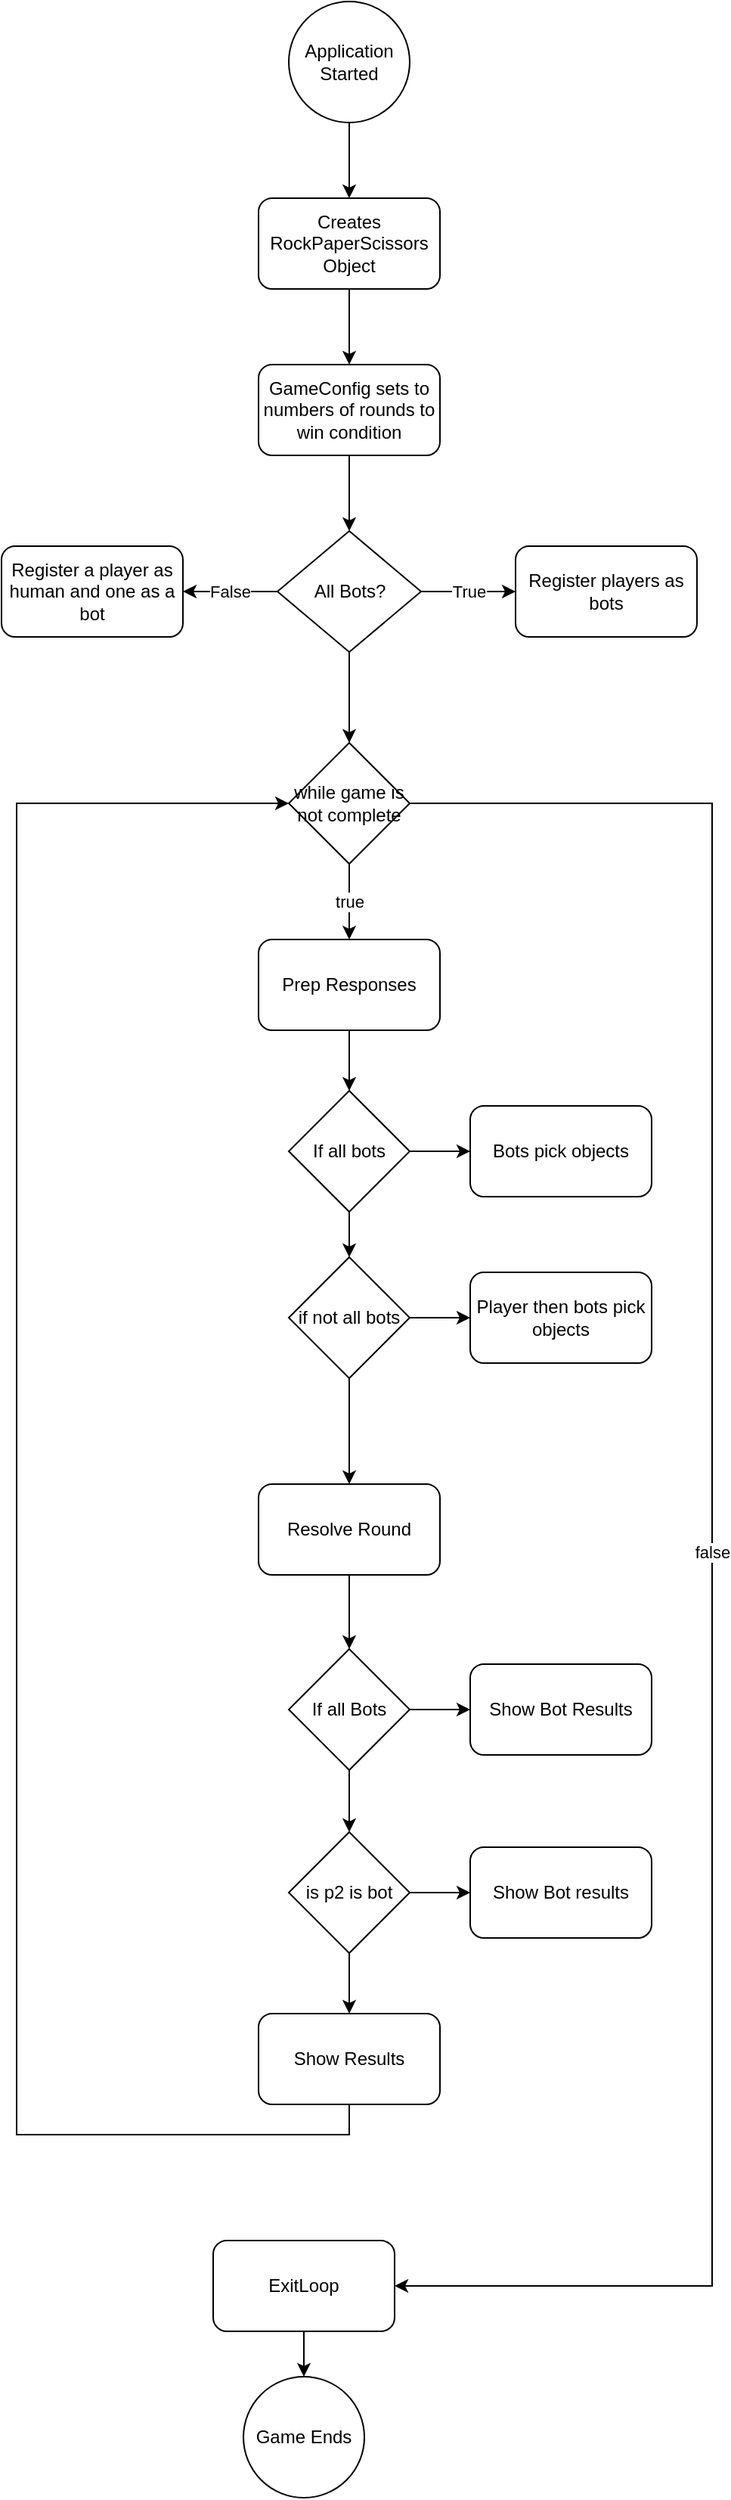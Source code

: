 <mxfile version="12.6.5" type="device"><diagram id="C5RBs43oDa-KdzZeNtuy" name="Page-1"><mxGraphModel dx="942" dy="1672" grid="1" gridSize="10" guides="1" tooltips="1" connect="1" arrows="1" fold="1" page="1" pageScale="1" pageWidth="827" pageHeight="1169" math="0" shadow="0"><root><mxCell id="WIyWlLk6GJQsqaUBKTNV-0"/><mxCell id="WIyWlLk6GJQsqaUBKTNV-1" parent="WIyWlLk6GJQsqaUBKTNV-0"/><mxCell id="dhL3Iij8PXlwx2v_RVgo-2" style="edgeStyle=orthogonalEdgeStyle;rounded=0;orthogonalLoop=1;jettySize=auto;html=1;exitX=0.5;exitY=1;exitDx=0;exitDy=0;" edge="1" parent="WIyWlLk6GJQsqaUBKTNV-1" source="dhL3Iij8PXlwx2v_RVgo-0" target="dhL3Iij8PXlwx2v_RVgo-1"><mxGeometry relative="1" as="geometry"/></mxCell><mxCell id="dhL3Iij8PXlwx2v_RVgo-0" value="Application Started" style="ellipse;whiteSpace=wrap;html=1;aspect=fixed;" vertex="1" parent="WIyWlLk6GJQsqaUBKTNV-1"><mxGeometry x="350" width="80" height="80" as="geometry"/></mxCell><mxCell id="dhL3Iij8PXlwx2v_RVgo-6" style="edgeStyle=orthogonalEdgeStyle;rounded=0;orthogonalLoop=1;jettySize=auto;html=1;exitX=0.5;exitY=1;exitDx=0;exitDy=0;entryX=0.5;entryY=0;entryDx=0;entryDy=0;" edge="1" parent="WIyWlLk6GJQsqaUBKTNV-1" source="dhL3Iij8PXlwx2v_RVgo-1" target="dhL3Iij8PXlwx2v_RVgo-5"><mxGeometry relative="1" as="geometry"/></mxCell><mxCell id="dhL3Iij8PXlwx2v_RVgo-1" value="Creates RockPaperScissors Object" style="rounded=1;whiteSpace=wrap;html=1;" vertex="1" parent="WIyWlLk6GJQsqaUBKTNV-1"><mxGeometry x="330" y="130" width="120" height="60" as="geometry"/></mxCell><mxCell id="dhL3Iij8PXlwx2v_RVgo-9" style="edgeStyle=orthogonalEdgeStyle;rounded=0;orthogonalLoop=1;jettySize=auto;html=1;exitX=0.5;exitY=1;exitDx=0;exitDy=0;entryX=0.5;entryY=0;entryDx=0;entryDy=0;" edge="1" parent="WIyWlLk6GJQsqaUBKTNV-1" source="dhL3Iij8PXlwx2v_RVgo-5" target="dhL3Iij8PXlwx2v_RVgo-8"><mxGeometry relative="1" as="geometry"/></mxCell><mxCell id="dhL3Iij8PXlwx2v_RVgo-5" value="GameConfig sets to numbers of rounds to win condition" style="rounded=1;whiteSpace=wrap;html=1;" vertex="1" parent="WIyWlLk6GJQsqaUBKTNV-1"><mxGeometry x="330" y="240" width="120" height="60" as="geometry"/></mxCell><mxCell id="dhL3Iij8PXlwx2v_RVgo-11" value="True" style="edgeStyle=orthogonalEdgeStyle;rounded=0;orthogonalLoop=1;jettySize=auto;html=1;exitX=1;exitY=0.5;exitDx=0;exitDy=0;entryX=0;entryY=0.5;entryDx=0;entryDy=0;" edge="1" parent="WIyWlLk6GJQsqaUBKTNV-1" source="dhL3Iij8PXlwx2v_RVgo-8" target="dhL3Iij8PXlwx2v_RVgo-10"><mxGeometry relative="1" as="geometry"/></mxCell><mxCell id="dhL3Iij8PXlwx2v_RVgo-17" value="False" style="edgeStyle=orthogonalEdgeStyle;rounded=0;orthogonalLoop=1;jettySize=auto;html=1;exitX=0;exitY=0.5;exitDx=0;exitDy=0;" edge="1" parent="WIyWlLk6GJQsqaUBKTNV-1" source="dhL3Iij8PXlwx2v_RVgo-8" target="dhL3Iij8PXlwx2v_RVgo-16"><mxGeometry relative="1" as="geometry"/></mxCell><mxCell id="dhL3Iij8PXlwx2v_RVgo-22" style="edgeStyle=orthogonalEdgeStyle;rounded=0;orthogonalLoop=1;jettySize=auto;html=1;exitX=0.5;exitY=1;exitDx=0;exitDy=0;entryX=0.5;entryY=0;entryDx=0;entryDy=0;" edge="1" parent="WIyWlLk6GJQsqaUBKTNV-1" source="dhL3Iij8PXlwx2v_RVgo-8" target="dhL3Iij8PXlwx2v_RVgo-18"><mxGeometry relative="1" as="geometry"/></mxCell><mxCell id="dhL3Iij8PXlwx2v_RVgo-8" value="All Bots?" style="rhombus;whiteSpace=wrap;html=1;" vertex="1" parent="WIyWlLk6GJQsqaUBKTNV-1"><mxGeometry x="342.5" y="350" width="95" height="80" as="geometry"/></mxCell><mxCell id="dhL3Iij8PXlwx2v_RVgo-10" value="Register players as bots" style="rounded=1;whiteSpace=wrap;html=1;" vertex="1" parent="WIyWlLk6GJQsqaUBKTNV-1"><mxGeometry x="500" y="360" width="120" height="60" as="geometry"/></mxCell><mxCell id="dhL3Iij8PXlwx2v_RVgo-16" value="Register a player as human and one as a bot" style="rounded=1;whiteSpace=wrap;html=1;" vertex="1" parent="WIyWlLk6GJQsqaUBKTNV-1"><mxGeometry x="160" y="360" width="120" height="60" as="geometry"/></mxCell><mxCell id="dhL3Iij8PXlwx2v_RVgo-21" value="true" style="edgeStyle=orthogonalEdgeStyle;rounded=0;orthogonalLoop=1;jettySize=auto;html=1;exitX=0.5;exitY=1;exitDx=0;exitDy=0;entryX=0.5;entryY=0;entryDx=0;entryDy=0;" edge="1" parent="WIyWlLk6GJQsqaUBKTNV-1" source="dhL3Iij8PXlwx2v_RVgo-18" target="dhL3Iij8PXlwx2v_RVgo-20"><mxGeometry relative="1" as="geometry"/></mxCell><mxCell id="dhL3Iij8PXlwx2v_RVgo-23" value="false" style="edgeStyle=orthogonalEdgeStyle;rounded=0;orthogonalLoop=1;jettySize=auto;html=1;exitX=1;exitY=0.5;exitDx=0;exitDy=0;entryX=1;entryY=0.5;entryDx=0;entryDy=0;" edge="1" parent="WIyWlLk6GJQsqaUBKTNV-1" source="dhL3Iij8PXlwx2v_RVgo-18" target="dhL3Iij8PXlwx2v_RVgo-24"><mxGeometry relative="1" as="geometry"><mxPoint x="510" y="920" as="targetPoint"/><Array as="points"><mxPoint x="630" y="530"/><mxPoint x="630" y="1510"/></Array></mxGeometry></mxCell><mxCell id="dhL3Iij8PXlwx2v_RVgo-18" value="while game is not complete" style="rhombus;whiteSpace=wrap;html=1;" vertex="1" parent="WIyWlLk6GJQsqaUBKTNV-1"><mxGeometry x="350" y="490" width="80" height="80" as="geometry"/></mxCell><mxCell id="dhL3Iij8PXlwx2v_RVgo-31" style="edgeStyle=orthogonalEdgeStyle;rounded=0;orthogonalLoop=1;jettySize=auto;html=1;exitX=0.5;exitY=1;exitDx=0;exitDy=0;entryX=0.5;entryY=0;entryDx=0;entryDy=0;" edge="1" parent="WIyWlLk6GJQsqaUBKTNV-1" source="dhL3Iij8PXlwx2v_RVgo-20" target="dhL3Iij8PXlwx2v_RVgo-29"><mxGeometry relative="1" as="geometry"/></mxCell><mxCell id="dhL3Iij8PXlwx2v_RVgo-20" value="Prep Responses" style="rounded=1;whiteSpace=wrap;html=1;" vertex="1" parent="WIyWlLk6GJQsqaUBKTNV-1"><mxGeometry x="330" y="620" width="120" height="60" as="geometry"/></mxCell><mxCell id="dhL3Iij8PXlwx2v_RVgo-26" style="edgeStyle=orthogonalEdgeStyle;rounded=0;orthogonalLoop=1;jettySize=auto;html=1;exitX=0.5;exitY=1;exitDx=0;exitDy=0;entryX=0.5;entryY=0;entryDx=0;entryDy=0;" edge="1" parent="WIyWlLk6GJQsqaUBKTNV-1" source="dhL3Iij8PXlwx2v_RVgo-24" target="dhL3Iij8PXlwx2v_RVgo-25"><mxGeometry relative="1" as="geometry"/></mxCell><mxCell id="dhL3Iij8PXlwx2v_RVgo-24" value="ExitLoop" style="rounded=1;whiteSpace=wrap;html=1;" vertex="1" parent="WIyWlLk6GJQsqaUBKTNV-1"><mxGeometry x="300" y="1480" width="120" height="60" as="geometry"/></mxCell><mxCell id="dhL3Iij8PXlwx2v_RVgo-25" value="Game Ends" style="ellipse;whiteSpace=wrap;html=1;aspect=fixed;" vertex="1" parent="WIyWlLk6GJQsqaUBKTNV-1"><mxGeometry x="320" y="1570" width="80" height="80" as="geometry"/></mxCell><mxCell id="dhL3Iij8PXlwx2v_RVgo-33" style="edgeStyle=orthogonalEdgeStyle;rounded=0;orthogonalLoop=1;jettySize=auto;html=1;exitX=1;exitY=0.5;exitDx=0;exitDy=0;" edge="1" parent="WIyWlLk6GJQsqaUBKTNV-1" source="dhL3Iij8PXlwx2v_RVgo-29" target="dhL3Iij8PXlwx2v_RVgo-32"><mxGeometry relative="1" as="geometry"/></mxCell><mxCell id="dhL3Iij8PXlwx2v_RVgo-35" style="edgeStyle=orthogonalEdgeStyle;rounded=0;orthogonalLoop=1;jettySize=auto;html=1;exitX=0.5;exitY=1;exitDx=0;exitDy=0;entryX=0.5;entryY=0;entryDx=0;entryDy=0;" edge="1" parent="WIyWlLk6GJQsqaUBKTNV-1" source="dhL3Iij8PXlwx2v_RVgo-29" target="dhL3Iij8PXlwx2v_RVgo-34"><mxGeometry relative="1" as="geometry"/></mxCell><mxCell id="dhL3Iij8PXlwx2v_RVgo-29" value="If all bots" style="rhombus;whiteSpace=wrap;html=1;" vertex="1" parent="WIyWlLk6GJQsqaUBKTNV-1"><mxGeometry x="350" y="720" width="80" height="80" as="geometry"/></mxCell><mxCell id="dhL3Iij8PXlwx2v_RVgo-32" value="Bots pick objects" style="rounded=1;whiteSpace=wrap;html=1;" vertex="1" parent="WIyWlLk6GJQsqaUBKTNV-1"><mxGeometry x="470" y="730" width="120" height="60" as="geometry"/></mxCell><mxCell id="dhL3Iij8PXlwx2v_RVgo-37" style="edgeStyle=orthogonalEdgeStyle;rounded=0;orthogonalLoop=1;jettySize=auto;html=1;exitX=1;exitY=0.5;exitDx=0;exitDy=0;" edge="1" parent="WIyWlLk6GJQsqaUBKTNV-1" source="dhL3Iij8PXlwx2v_RVgo-34" target="dhL3Iij8PXlwx2v_RVgo-36"><mxGeometry relative="1" as="geometry"/></mxCell><mxCell id="dhL3Iij8PXlwx2v_RVgo-39" style="edgeStyle=orthogonalEdgeStyle;rounded=0;orthogonalLoop=1;jettySize=auto;html=1;exitX=0.5;exitY=1;exitDx=0;exitDy=0;entryX=0.5;entryY=0;entryDx=0;entryDy=0;" edge="1" parent="WIyWlLk6GJQsqaUBKTNV-1" source="dhL3Iij8PXlwx2v_RVgo-34" target="dhL3Iij8PXlwx2v_RVgo-38"><mxGeometry relative="1" as="geometry"/></mxCell><mxCell id="dhL3Iij8PXlwx2v_RVgo-34" value="if not all bots" style="rhombus;whiteSpace=wrap;html=1;" vertex="1" parent="WIyWlLk6GJQsqaUBKTNV-1"><mxGeometry x="350" y="830" width="80" height="80" as="geometry"/></mxCell><mxCell id="dhL3Iij8PXlwx2v_RVgo-36" value="Player then bots pick objects" style="rounded=1;whiteSpace=wrap;html=1;" vertex="1" parent="WIyWlLk6GJQsqaUBKTNV-1"><mxGeometry x="470" y="840" width="120" height="60" as="geometry"/></mxCell><mxCell id="dhL3Iij8PXlwx2v_RVgo-41" style="edgeStyle=orthogonalEdgeStyle;rounded=0;orthogonalLoop=1;jettySize=auto;html=1;exitX=0.5;exitY=1;exitDx=0;exitDy=0;entryX=0.5;entryY=0;entryDx=0;entryDy=0;" edge="1" parent="WIyWlLk6GJQsqaUBKTNV-1" source="dhL3Iij8PXlwx2v_RVgo-38" target="dhL3Iij8PXlwx2v_RVgo-40"><mxGeometry relative="1" as="geometry"/></mxCell><mxCell id="dhL3Iij8PXlwx2v_RVgo-38" value="Resolve Round" style="rounded=1;whiteSpace=wrap;html=1;" vertex="1" parent="WIyWlLk6GJQsqaUBKTNV-1"><mxGeometry x="330" y="980" width="120" height="60" as="geometry"/></mxCell><mxCell id="dhL3Iij8PXlwx2v_RVgo-43" style="edgeStyle=orthogonalEdgeStyle;rounded=0;orthogonalLoop=1;jettySize=auto;html=1;exitX=1;exitY=0.5;exitDx=0;exitDy=0;entryX=0;entryY=0.5;entryDx=0;entryDy=0;" edge="1" parent="WIyWlLk6GJQsqaUBKTNV-1" source="dhL3Iij8PXlwx2v_RVgo-40" target="dhL3Iij8PXlwx2v_RVgo-42"><mxGeometry relative="1" as="geometry"/></mxCell><mxCell id="dhL3Iij8PXlwx2v_RVgo-45" style="edgeStyle=orthogonalEdgeStyle;rounded=0;orthogonalLoop=1;jettySize=auto;html=1;exitX=0.5;exitY=1;exitDx=0;exitDy=0;" edge="1" parent="WIyWlLk6GJQsqaUBKTNV-1" source="dhL3Iij8PXlwx2v_RVgo-40" target="dhL3Iij8PXlwx2v_RVgo-44"><mxGeometry relative="1" as="geometry"/></mxCell><mxCell id="dhL3Iij8PXlwx2v_RVgo-40" value="If all Bots" style="rhombus;whiteSpace=wrap;html=1;" vertex="1" parent="WIyWlLk6GJQsqaUBKTNV-1"><mxGeometry x="350" y="1089" width="80" height="80" as="geometry"/></mxCell><mxCell id="dhL3Iij8PXlwx2v_RVgo-42" value="Show Bot Results" style="rounded=1;whiteSpace=wrap;html=1;" vertex="1" parent="WIyWlLk6GJQsqaUBKTNV-1"><mxGeometry x="470" y="1099" width="120" height="60" as="geometry"/></mxCell><mxCell id="dhL3Iij8PXlwx2v_RVgo-47" style="edgeStyle=orthogonalEdgeStyle;rounded=0;orthogonalLoop=1;jettySize=auto;html=1;exitX=1;exitY=0.5;exitDx=0;exitDy=0;entryX=0;entryY=0.5;entryDx=0;entryDy=0;" edge="1" parent="WIyWlLk6GJQsqaUBKTNV-1" source="dhL3Iij8PXlwx2v_RVgo-44" target="dhL3Iij8PXlwx2v_RVgo-46"><mxGeometry relative="1" as="geometry"/></mxCell><mxCell id="dhL3Iij8PXlwx2v_RVgo-49" style="edgeStyle=orthogonalEdgeStyle;rounded=0;orthogonalLoop=1;jettySize=auto;html=1;exitX=0.5;exitY=1;exitDx=0;exitDy=0;entryX=0.5;entryY=0;entryDx=0;entryDy=0;" edge="1" parent="WIyWlLk6GJQsqaUBKTNV-1" source="dhL3Iij8PXlwx2v_RVgo-44" target="dhL3Iij8PXlwx2v_RVgo-48"><mxGeometry relative="1" as="geometry"/></mxCell><mxCell id="dhL3Iij8PXlwx2v_RVgo-44" value="is p2 is bot" style="rhombus;whiteSpace=wrap;html=1;" vertex="1" parent="WIyWlLk6GJQsqaUBKTNV-1"><mxGeometry x="350" y="1210" width="80" height="80" as="geometry"/></mxCell><mxCell id="dhL3Iij8PXlwx2v_RVgo-46" value="Show Bot results" style="rounded=1;whiteSpace=wrap;html=1;" vertex="1" parent="WIyWlLk6GJQsqaUBKTNV-1"><mxGeometry x="470" y="1220" width="120" height="60" as="geometry"/></mxCell><mxCell id="dhL3Iij8PXlwx2v_RVgo-50" style="edgeStyle=orthogonalEdgeStyle;rounded=0;orthogonalLoop=1;jettySize=auto;html=1;exitX=0.5;exitY=1;exitDx=0;exitDy=0;entryX=0;entryY=0.5;entryDx=0;entryDy=0;" edge="1" parent="WIyWlLk6GJQsqaUBKTNV-1" source="dhL3Iij8PXlwx2v_RVgo-48" target="dhL3Iij8PXlwx2v_RVgo-18"><mxGeometry relative="1" as="geometry"><Array as="points"><mxPoint x="390" y="1410"/><mxPoint x="170" y="1410"/><mxPoint x="170" y="530"/></Array></mxGeometry></mxCell><mxCell id="dhL3Iij8PXlwx2v_RVgo-48" value="Show Results" style="rounded=1;whiteSpace=wrap;html=1;" vertex="1" parent="WIyWlLk6GJQsqaUBKTNV-1"><mxGeometry x="330" y="1330" width="120" height="60" as="geometry"/></mxCell></root></mxGraphModel></diagram></mxfile>